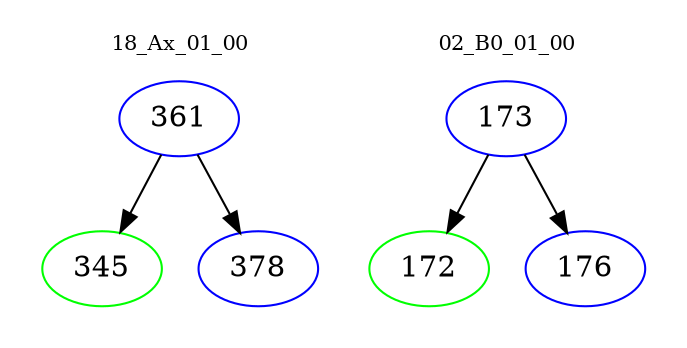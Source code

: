 digraph{
subgraph cluster_0 {
color = white
label = "18_Ax_01_00";
fontsize=10;
T0_361 [label="361", color="blue"]
T0_361 -> T0_345 [color="black"]
T0_345 [label="345", color="green"]
T0_361 -> T0_378 [color="black"]
T0_378 [label="378", color="blue"]
}
subgraph cluster_1 {
color = white
label = "02_B0_01_00";
fontsize=10;
T1_173 [label="173", color="blue"]
T1_173 -> T1_172 [color="black"]
T1_172 [label="172", color="green"]
T1_173 -> T1_176 [color="black"]
T1_176 [label="176", color="blue"]
}
}
